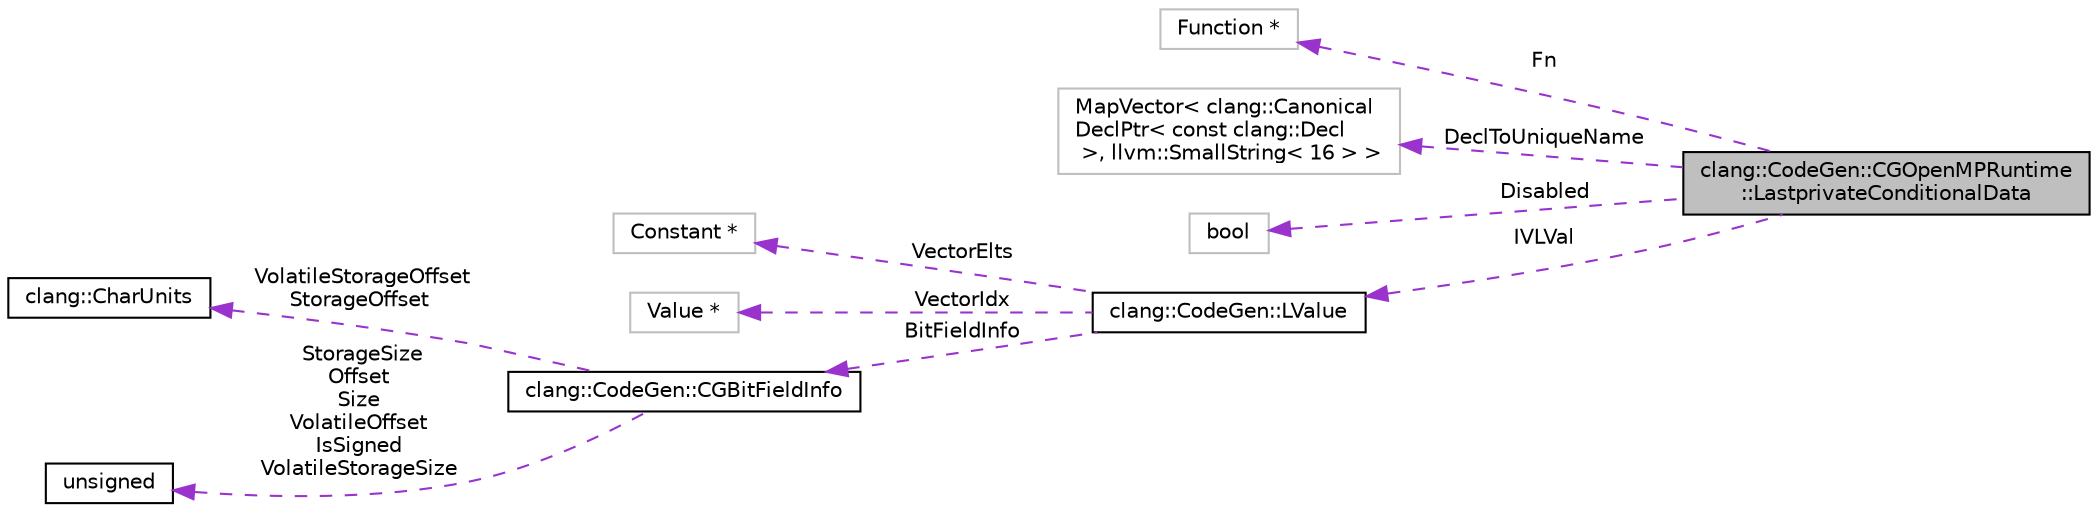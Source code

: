 digraph "clang::CodeGen::CGOpenMPRuntime::LastprivateConditionalData"
{
 // LATEX_PDF_SIZE
  bgcolor="transparent";
  edge [fontname="Helvetica",fontsize="10",labelfontname="Helvetica",labelfontsize="10"];
  node [fontname="Helvetica",fontsize="10",shape=record];
  rankdir="LR";
  Node1 [label="clang::CodeGen::CGOpenMPRuntime\l::LastprivateConditionalData",height=0.2,width=0.4,color="black", fillcolor="grey75", style="filled", fontcolor="black",tooltip="Maps the expression for the lastprivate variable to the global copy used to store new value because o..."];
  Node2 -> Node1 [dir="back",color="darkorchid3",fontsize="10",style="dashed",label=" Fn" ,fontname="Helvetica"];
  Node2 [label="Function *",height=0.2,width=0.4,color="grey75",tooltip=" "];
  Node3 -> Node1 [dir="back",color="darkorchid3",fontsize="10",style="dashed",label=" DeclToUniqueName" ,fontname="Helvetica"];
  Node3 [label="MapVector\< clang::Canonical\lDeclPtr\< const clang::Decl\l \>, llvm::SmallString\< 16 \> \>",height=0.2,width=0.4,color="grey75",tooltip=" "];
  Node4 -> Node1 [dir="back",color="darkorchid3",fontsize="10",style="dashed",label=" Disabled" ,fontname="Helvetica"];
  Node4 [label="bool",height=0.2,width=0.4,color="grey75",tooltip=" "];
  Node5 -> Node1 [dir="back",color="darkorchid3",fontsize="10",style="dashed",label=" IVLVal" ,fontname="Helvetica"];
  Node5 [label="clang::CodeGen::LValue",height=0.2,width=0.4,color="black",URL="$classclang_1_1CodeGen_1_1LValue.html",tooltip="LValue - This represents an lvalue references."];
  Node6 -> Node5 [dir="back",color="darkorchid3",fontsize="10",style="dashed",label=" VectorElts" ,fontname="Helvetica"];
  Node6 [label="Constant *",height=0.2,width=0.4,color="grey75",tooltip=" "];
  Node7 -> Node5 [dir="back",color="darkorchid3",fontsize="10",style="dashed",label=" VectorIdx" ,fontname="Helvetica"];
  Node7 [label="Value *",height=0.2,width=0.4,color="grey75",tooltip=" "];
  Node8 -> Node5 [dir="back",color="darkorchid3",fontsize="10",style="dashed",label=" BitFieldInfo" ,fontname="Helvetica"];
  Node8 [label="clang::CodeGen::CGBitFieldInfo",height=0.2,width=0.4,color="black",URL="$structclang_1_1CodeGen_1_1CGBitFieldInfo.html",tooltip="Structure with information about how a bitfield should be accessed."];
  Node9 -> Node8 [dir="back",color="darkorchid3",fontsize="10",style="dashed",label=" VolatileStorageOffset\nStorageOffset" ,fontname="Helvetica"];
  Node9 [label="clang::CharUnits",height=0.2,width=0.4,color="black",URL="$classclang_1_1CharUnits.html",tooltip="CharUnits - This is an opaque type for sizes expressed in character units."];
  Node10 -> Node8 [dir="back",color="darkorchid3",fontsize="10",style="dashed",label=" StorageSize\nOffset\nSize\nVolatileOffset\nIsSigned\nVolatileStorageSize" ,fontname="Helvetica"];
  Node10 [label="unsigned",height=0.2,width=0.4,color="black",URL="$classunsigned.html",tooltip=" "];
}
